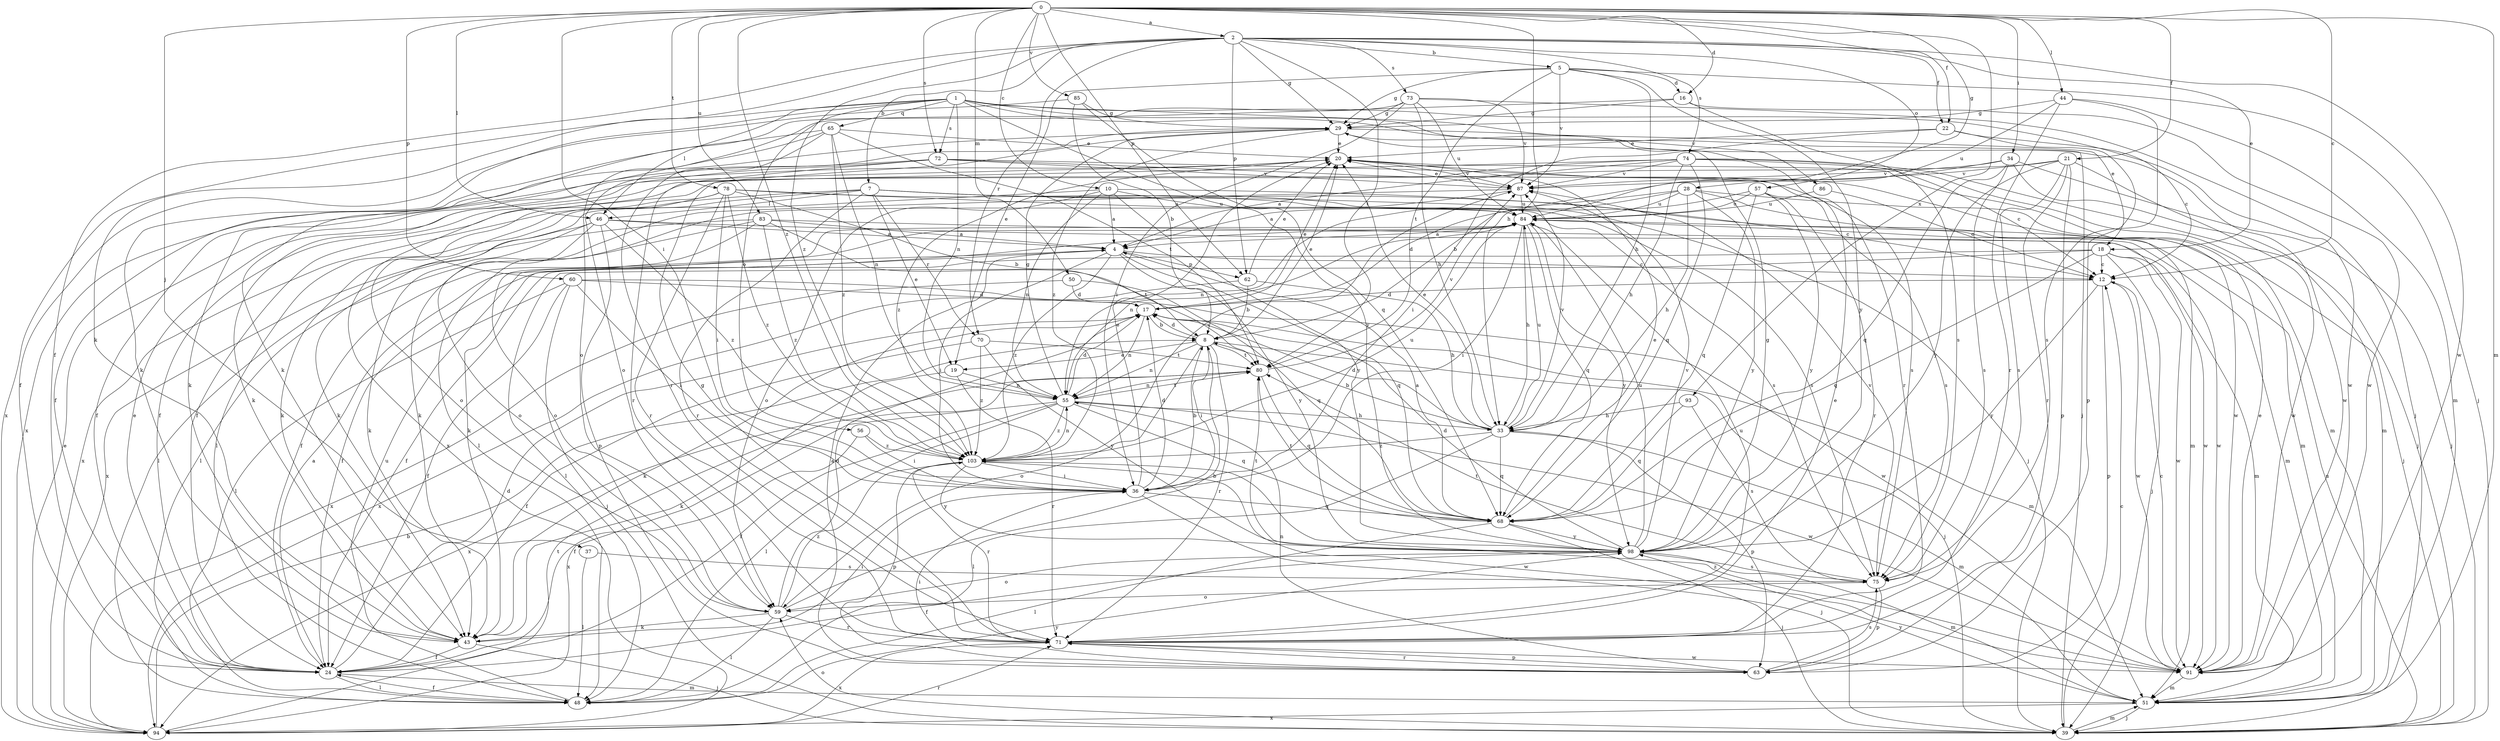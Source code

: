 strict digraph  {
0;
1;
2;
4;
5;
7;
8;
10;
12;
16;
17;
18;
19;
20;
21;
22;
24;
28;
29;
33;
34;
36;
37;
39;
43;
44;
46;
48;
50;
51;
55;
56;
57;
59;
60;
62;
63;
65;
68;
70;
71;
72;
73;
74;
75;
78;
80;
83;
84;
85;
86;
87;
91;
93;
94;
98;
103;
0 -> 2  [label=a];
0 -> 10  [label=c];
0 -> 12  [label=c];
0 -> 16  [label=d];
0 -> 21  [label=f];
0 -> 22  [label=f];
0 -> 28  [label=g];
0 -> 33  [label=h];
0 -> 34  [label=i];
0 -> 36  [label=i];
0 -> 37  [label=j];
0 -> 44  [label=l];
0 -> 46  [label=l];
0 -> 50  [label=m];
0 -> 51  [label=m];
0 -> 60  [label=p];
0 -> 62  [label=p];
0 -> 72  [label=s];
0 -> 78  [label=t];
0 -> 83  [label=u];
0 -> 85  [label=v];
0 -> 93  [label=x];
0 -> 103  [label=z];
1 -> 18  [label=e];
1 -> 39  [label=j];
1 -> 43  [label=k];
1 -> 46  [label=l];
1 -> 55  [label=n];
1 -> 56  [label=o];
1 -> 65  [label=q];
1 -> 72  [label=s];
1 -> 86  [label=v];
1 -> 91  [label=w];
1 -> 94  [label=x];
1 -> 98  [label=y];
2 -> 5  [label=b];
2 -> 7  [label=b];
2 -> 18  [label=e];
2 -> 22  [label=f];
2 -> 24  [label=f];
2 -> 29  [label=g];
2 -> 43  [label=k];
2 -> 57  [label=o];
2 -> 62  [label=p];
2 -> 70  [label=r];
2 -> 73  [label=s];
2 -> 74  [label=s];
2 -> 80  [label=t];
2 -> 91  [label=w];
2 -> 103  [label=z];
4 -> 12  [label=c];
4 -> 24  [label=f];
4 -> 36  [label=i];
4 -> 62  [label=p];
4 -> 68  [label=q];
4 -> 98  [label=y];
4 -> 103  [label=z];
5 -> 16  [label=d];
5 -> 19  [label=e];
5 -> 29  [label=g];
5 -> 33  [label=h];
5 -> 39  [label=j];
5 -> 80  [label=t];
5 -> 87  [label=v];
5 -> 98  [label=y];
7 -> 19  [label=e];
7 -> 39  [label=j];
7 -> 46  [label=l];
7 -> 48  [label=l];
7 -> 51  [label=m];
7 -> 70  [label=r];
7 -> 71  [label=r];
7 -> 75  [label=s];
7 -> 94  [label=x];
8 -> 17  [label=d];
8 -> 19  [label=e];
8 -> 20  [label=e];
8 -> 36  [label=i];
8 -> 39  [label=j];
8 -> 55  [label=n];
8 -> 59  [label=o];
8 -> 71  [label=r];
8 -> 80  [label=t];
10 -> 4  [label=a];
10 -> 12  [label=c];
10 -> 43  [label=k];
10 -> 55  [label=n];
10 -> 59  [label=o];
10 -> 84  [label=u];
10 -> 98  [label=y];
12 -> 17  [label=d];
12 -> 63  [label=p];
12 -> 91  [label=w];
12 -> 98  [label=y];
16 -> 29  [label=g];
16 -> 59  [label=o];
16 -> 75  [label=s];
16 -> 91  [label=w];
17 -> 8  [label=b];
17 -> 20  [label=e];
17 -> 43  [label=k];
17 -> 51  [label=m];
17 -> 55  [label=n];
18 -> 12  [label=c];
18 -> 24  [label=f];
18 -> 39  [label=j];
18 -> 48  [label=l];
18 -> 51  [label=m];
18 -> 68  [label=q];
18 -> 91  [label=w];
19 -> 43  [label=k];
19 -> 55  [label=n];
19 -> 71  [label=r];
20 -> 87  [label=v];
20 -> 103  [label=z];
21 -> 24  [label=f];
21 -> 63  [label=p];
21 -> 71  [label=r];
21 -> 75  [label=s];
21 -> 87  [label=v];
21 -> 91  [label=w];
21 -> 98  [label=y];
22 -> 12  [label=c];
22 -> 20  [label=e];
22 -> 36  [label=i];
22 -> 63  [label=p];
24 -> 4  [label=a];
24 -> 17  [label=d];
24 -> 20  [label=e];
24 -> 48  [label=l];
24 -> 51  [label=m];
28 -> 17  [label=d];
28 -> 33  [label=h];
28 -> 39  [label=j];
28 -> 51  [label=m];
28 -> 55  [label=n];
28 -> 84  [label=u];
28 -> 98  [label=y];
29 -> 20  [label=e];
29 -> 59  [label=o];
29 -> 71  [label=r];
29 -> 91  [label=w];
29 -> 94  [label=x];
29 -> 103  [label=z];
33 -> 8  [label=b];
33 -> 17  [label=d];
33 -> 20  [label=e];
33 -> 48  [label=l];
33 -> 51  [label=m];
33 -> 63  [label=p];
33 -> 68  [label=q];
33 -> 84  [label=u];
33 -> 87  [label=v];
33 -> 103  [label=z];
34 -> 8  [label=b];
34 -> 39  [label=j];
34 -> 51  [label=m];
34 -> 68  [label=q];
34 -> 75  [label=s];
34 -> 87  [label=v];
36 -> 8  [label=b];
36 -> 17  [label=d];
36 -> 20  [label=e];
36 -> 39  [label=j];
36 -> 68  [label=q];
37 -> 48  [label=l];
37 -> 75  [label=s];
39 -> 12  [label=c];
39 -> 51  [label=m];
39 -> 59  [label=o];
39 -> 84  [label=u];
43 -> 24  [label=f];
43 -> 36  [label=i];
43 -> 39  [label=j];
44 -> 29  [label=g];
44 -> 51  [label=m];
44 -> 71  [label=r];
44 -> 75  [label=s];
44 -> 84  [label=u];
46 -> 4  [label=a];
46 -> 43  [label=k];
46 -> 48  [label=l];
46 -> 59  [label=o];
46 -> 63  [label=p];
46 -> 91  [label=w];
46 -> 103  [label=z];
48 -> 24  [label=f];
48 -> 84  [label=u];
48 -> 98  [label=y];
50 -> 17  [label=d];
50 -> 68  [label=q];
50 -> 94  [label=x];
51 -> 39  [label=j];
51 -> 94  [label=x];
51 -> 98  [label=y];
55 -> 17  [label=d];
55 -> 24  [label=f];
55 -> 29  [label=g];
55 -> 33  [label=h];
55 -> 48  [label=l];
55 -> 68  [label=q];
55 -> 80  [label=t];
55 -> 91  [label=w];
55 -> 94  [label=x];
55 -> 103  [label=z];
56 -> 24  [label=f];
56 -> 36  [label=i];
56 -> 103  [label=z];
57 -> 4  [label=a];
57 -> 68  [label=q];
57 -> 71  [label=r];
57 -> 75  [label=s];
57 -> 84  [label=u];
57 -> 98  [label=y];
59 -> 8  [label=b];
59 -> 17  [label=d];
59 -> 43  [label=k];
59 -> 48  [label=l];
59 -> 71  [label=r];
59 -> 103  [label=z];
60 -> 17  [label=d];
60 -> 24  [label=f];
60 -> 36  [label=i];
60 -> 39  [label=j];
60 -> 48  [label=l];
60 -> 91  [label=w];
62 -> 8  [label=b];
62 -> 20  [label=e];
62 -> 33  [label=h];
62 -> 94  [label=x];
63 -> 4  [label=a];
63 -> 36  [label=i];
63 -> 55  [label=n];
63 -> 71  [label=r];
63 -> 75  [label=s];
65 -> 20  [label=e];
65 -> 24  [label=f];
65 -> 43  [label=k];
65 -> 55  [label=n];
65 -> 71  [label=r];
65 -> 80  [label=t];
65 -> 103  [label=z];
68 -> 4  [label=a];
68 -> 20  [label=e];
68 -> 39  [label=j];
68 -> 48  [label=l];
68 -> 80  [label=t];
68 -> 98  [label=y];
70 -> 24  [label=f];
70 -> 80  [label=t];
70 -> 98  [label=y];
70 -> 103  [label=z];
71 -> 20  [label=e];
71 -> 29  [label=g];
71 -> 63  [label=p];
71 -> 84  [label=u];
71 -> 91  [label=w];
71 -> 94  [label=x];
72 -> 24  [label=f];
72 -> 43  [label=k];
72 -> 71  [label=r];
72 -> 75  [label=s];
72 -> 87  [label=v];
72 -> 91  [label=w];
73 -> 29  [label=g];
73 -> 33  [label=h];
73 -> 36  [label=i];
73 -> 39  [label=j];
73 -> 43  [label=k];
73 -> 84  [label=u];
73 -> 87  [label=v];
74 -> 4  [label=a];
74 -> 12  [label=c];
74 -> 24  [label=f];
74 -> 33  [label=h];
74 -> 39  [label=j];
74 -> 51  [label=m];
74 -> 68  [label=q];
74 -> 87  [label=v];
74 -> 94  [label=x];
75 -> 59  [label=o];
75 -> 63  [label=p];
75 -> 80  [label=t];
75 -> 87  [label=v];
78 -> 8  [label=b];
78 -> 36  [label=i];
78 -> 43  [label=k];
78 -> 59  [label=o];
78 -> 71  [label=r];
78 -> 75  [label=s];
78 -> 84  [label=u];
78 -> 103  [label=z];
80 -> 55  [label=n];
80 -> 68  [label=q];
80 -> 87  [label=v];
80 -> 94  [label=x];
83 -> 4  [label=a];
83 -> 48  [label=l];
83 -> 59  [label=o];
83 -> 80  [label=t];
83 -> 91  [label=w];
83 -> 94  [label=x];
83 -> 103  [label=z];
84 -> 4  [label=a];
84 -> 24  [label=f];
84 -> 33  [label=h];
84 -> 36  [label=i];
84 -> 43  [label=k];
84 -> 51  [label=m];
84 -> 55  [label=n];
84 -> 68  [label=q];
84 -> 98  [label=y];
85 -> 8  [label=b];
85 -> 24  [label=f];
85 -> 29  [label=g];
85 -> 68  [label=q];
86 -> 12  [label=c];
86 -> 84  [label=u];
87 -> 20  [label=e];
87 -> 43  [label=k];
87 -> 48  [label=l];
87 -> 84  [label=u];
91 -> 12  [label=c];
91 -> 20  [label=e];
91 -> 51  [label=m];
91 -> 103  [label=z];
93 -> 33  [label=h];
93 -> 68  [label=q];
93 -> 75  [label=s];
94 -> 8  [label=b];
94 -> 20  [label=e];
94 -> 71  [label=r];
94 -> 80  [label=t];
98 -> 17  [label=d];
98 -> 24  [label=f];
98 -> 29  [label=g];
98 -> 51  [label=m];
98 -> 59  [label=o];
98 -> 75  [label=s];
98 -> 80  [label=t];
98 -> 84  [label=u];
98 -> 87  [label=v];
103 -> 36  [label=i];
103 -> 55  [label=n];
103 -> 63  [label=p];
103 -> 71  [label=r];
103 -> 84  [label=u];
103 -> 87  [label=v];
103 -> 91  [label=w];
103 -> 98  [label=y];
}
